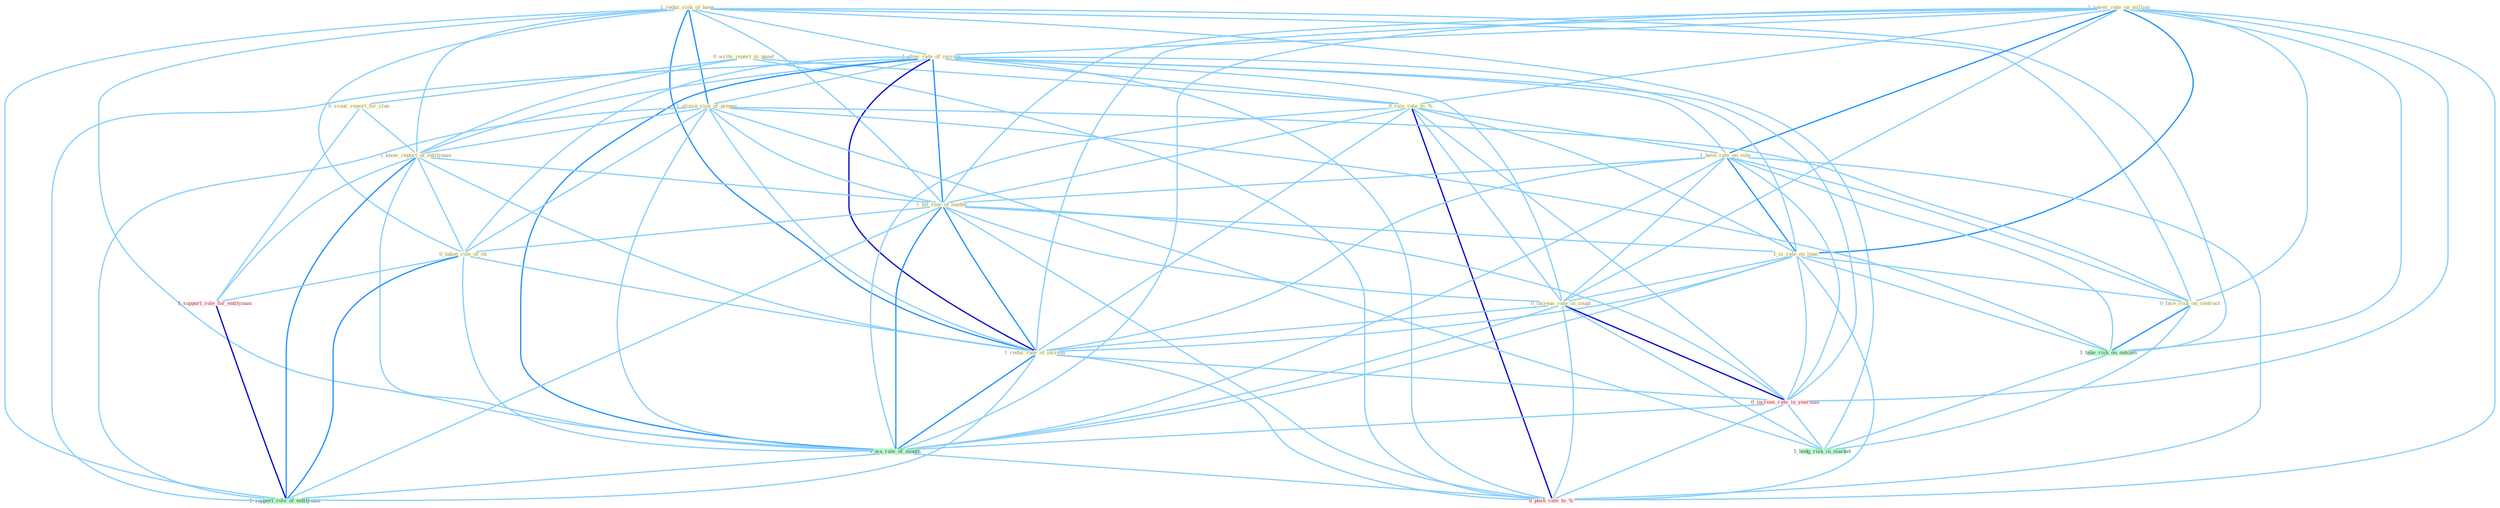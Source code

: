 Graph G{ 
    node
    [shape=polygon,style=filled,width=.5,height=.06,color="#BDFCC9",fixedsize=true,fontsize=4,
    fontcolor="#2f4f4f"];
    {node
    [color="#ffffe0", fontcolor="#8b7d6b"] "1_reduc_risk_of_have " "0_write_report_to_panel " "1_lower_rate_on_million " "1_slow_rate_of_increas " "0_rais_rate_to_% " "1_have_rate_on_vote " "0_scour_report_for_clue " "1_elimin_risk_of_prepay " "1_know_report_of_entitynam " "1_hit_rate_of_leader " "1_is_rate_on_loan " "0_increas_rate_in_coupl " "0_taken_role_of_on " "0_face_risk_on_contract " "1_reduc_rate_of_increas "}
{node [color="#fff0f5", fontcolor="#b22222"] "0_increas_rate_in_yearnum " "1_support_role_for_entitynam " "0_push_rate_to_% "}
edge [color="#B0E2FF"];

	"1_reduc_risk_of_have " -- "1_slow_rate_of_increas " [w="1", color="#87cefa" ];
	"1_reduc_risk_of_have " -- "1_elimin_risk_of_prepay " [w="2", color="#1e90ff" , len=0.8];
	"1_reduc_risk_of_have " -- "1_know_report_of_entitynam " [w="1", color="#87cefa" ];
	"1_reduc_risk_of_have " -- "1_hit_rate_of_leader " [w="1", color="#87cefa" ];
	"1_reduc_risk_of_have " -- "0_taken_role_of_on " [w="1", color="#87cefa" ];
	"1_reduc_risk_of_have " -- "0_face_risk_on_contract " [w="1", color="#87cefa" ];
	"1_reduc_risk_of_have " -- "1_reduc_rate_of_increas " [w="2", color="#1e90ff" , len=0.8];
	"1_reduc_risk_of_have " -- "1_wa_rate_of_month " [w="1", color="#87cefa" ];
	"1_reduc_risk_of_have " -- "1_take_risk_on_outcom " [w="1", color="#87cefa" ];
	"1_reduc_risk_of_have " -- "1_support_role_of_entitynam " [w="1", color="#87cefa" ];
	"1_reduc_risk_of_have " -- "1_hedg_risk_in_market " [w="1", color="#87cefa" ];
	"0_write_report_to_panel " -- "0_rais_rate_to_% " [w="1", color="#87cefa" ];
	"0_write_report_to_panel " -- "0_scour_report_for_clue " [w="1", color="#87cefa" ];
	"0_write_report_to_panel " -- "1_know_report_of_entitynam " [w="1", color="#87cefa" ];
	"0_write_report_to_panel " -- "0_push_rate_to_% " [w="1", color="#87cefa" ];
	"1_lower_rate_on_million " -- "1_slow_rate_of_increas " [w="1", color="#87cefa" ];
	"1_lower_rate_on_million " -- "0_rais_rate_to_% " [w="1", color="#87cefa" ];
	"1_lower_rate_on_million " -- "1_have_rate_on_vote " [w="2", color="#1e90ff" , len=0.8];
	"1_lower_rate_on_million " -- "1_hit_rate_of_leader " [w="1", color="#87cefa" ];
	"1_lower_rate_on_million " -- "1_is_rate_on_loan " [w="2", color="#1e90ff" , len=0.8];
	"1_lower_rate_on_million " -- "0_increas_rate_in_coupl " [w="1", color="#87cefa" ];
	"1_lower_rate_on_million " -- "0_face_risk_on_contract " [w="1", color="#87cefa" ];
	"1_lower_rate_on_million " -- "1_reduc_rate_of_increas " [w="1", color="#87cefa" ];
	"1_lower_rate_on_million " -- "0_increas_rate_in_yearnum " [w="1", color="#87cefa" ];
	"1_lower_rate_on_million " -- "1_wa_rate_of_month " [w="1", color="#87cefa" ];
	"1_lower_rate_on_million " -- "1_take_risk_on_outcom " [w="1", color="#87cefa" ];
	"1_lower_rate_on_million " -- "0_push_rate_to_% " [w="1", color="#87cefa" ];
	"1_slow_rate_of_increas " -- "0_rais_rate_to_% " [w="1", color="#87cefa" ];
	"1_slow_rate_of_increas " -- "1_have_rate_on_vote " [w="1", color="#87cefa" ];
	"1_slow_rate_of_increas " -- "1_elimin_risk_of_prepay " [w="1", color="#87cefa" ];
	"1_slow_rate_of_increas " -- "1_know_report_of_entitynam " [w="1", color="#87cefa" ];
	"1_slow_rate_of_increas " -- "1_hit_rate_of_leader " [w="2", color="#1e90ff" , len=0.8];
	"1_slow_rate_of_increas " -- "1_is_rate_on_loan " [w="1", color="#87cefa" ];
	"1_slow_rate_of_increas " -- "0_increas_rate_in_coupl " [w="1", color="#87cefa" ];
	"1_slow_rate_of_increas " -- "0_taken_role_of_on " [w="1", color="#87cefa" ];
	"1_slow_rate_of_increas " -- "1_reduc_rate_of_increas " [w="3", color="#0000cd" , len=0.6];
	"1_slow_rate_of_increas " -- "0_increas_rate_in_yearnum " [w="1", color="#87cefa" ];
	"1_slow_rate_of_increas " -- "1_wa_rate_of_month " [w="2", color="#1e90ff" , len=0.8];
	"1_slow_rate_of_increas " -- "0_push_rate_to_% " [w="1", color="#87cefa" ];
	"1_slow_rate_of_increas " -- "1_support_role_of_entitynam " [w="1", color="#87cefa" ];
	"0_rais_rate_to_% " -- "1_have_rate_on_vote " [w="1", color="#87cefa" ];
	"0_rais_rate_to_% " -- "1_hit_rate_of_leader " [w="1", color="#87cefa" ];
	"0_rais_rate_to_% " -- "1_is_rate_on_loan " [w="1", color="#87cefa" ];
	"0_rais_rate_to_% " -- "0_increas_rate_in_coupl " [w="1", color="#87cefa" ];
	"0_rais_rate_to_% " -- "1_reduc_rate_of_increas " [w="1", color="#87cefa" ];
	"0_rais_rate_to_% " -- "0_increas_rate_in_yearnum " [w="1", color="#87cefa" ];
	"0_rais_rate_to_% " -- "1_wa_rate_of_month " [w="1", color="#87cefa" ];
	"0_rais_rate_to_% " -- "0_push_rate_to_% " [w="3", color="#0000cd" , len=0.6];
	"1_have_rate_on_vote " -- "1_hit_rate_of_leader " [w="1", color="#87cefa" ];
	"1_have_rate_on_vote " -- "1_is_rate_on_loan " [w="2", color="#1e90ff" , len=0.8];
	"1_have_rate_on_vote " -- "0_increas_rate_in_coupl " [w="1", color="#87cefa" ];
	"1_have_rate_on_vote " -- "0_face_risk_on_contract " [w="1", color="#87cefa" ];
	"1_have_rate_on_vote " -- "1_reduc_rate_of_increas " [w="1", color="#87cefa" ];
	"1_have_rate_on_vote " -- "0_increas_rate_in_yearnum " [w="1", color="#87cefa" ];
	"1_have_rate_on_vote " -- "1_wa_rate_of_month " [w="1", color="#87cefa" ];
	"1_have_rate_on_vote " -- "1_take_risk_on_outcom " [w="1", color="#87cefa" ];
	"1_have_rate_on_vote " -- "0_push_rate_to_% " [w="1", color="#87cefa" ];
	"0_scour_report_for_clue " -- "1_know_report_of_entitynam " [w="1", color="#87cefa" ];
	"0_scour_report_for_clue " -- "1_support_role_for_entitynam " [w="1", color="#87cefa" ];
	"1_elimin_risk_of_prepay " -- "1_know_report_of_entitynam " [w="1", color="#87cefa" ];
	"1_elimin_risk_of_prepay " -- "1_hit_rate_of_leader " [w="1", color="#87cefa" ];
	"1_elimin_risk_of_prepay " -- "0_taken_role_of_on " [w="1", color="#87cefa" ];
	"1_elimin_risk_of_prepay " -- "0_face_risk_on_contract " [w="1", color="#87cefa" ];
	"1_elimin_risk_of_prepay " -- "1_reduc_rate_of_increas " [w="1", color="#87cefa" ];
	"1_elimin_risk_of_prepay " -- "1_wa_rate_of_month " [w="1", color="#87cefa" ];
	"1_elimin_risk_of_prepay " -- "1_take_risk_on_outcom " [w="1", color="#87cefa" ];
	"1_elimin_risk_of_prepay " -- "1_support_role_of_entitynam " [w="1", color="#87cefa" ];
	"1_elimin_risk_of_prepay " -- "1_hedg_risk_in_market " [w="1", color="#87cefa" ];
	"1_know_report_of_entitynam " -- "1_hit_rate_of_leader " [w="1", color="#87cefa" ];
	"1_know_report_of_entitynam " -- "0_taken_role_of_on " [w="1", color="#87cefa" ];
	"1_know_report_of_entitynam " -- "1_reduc_rate_of_increas " [w="1", color="#87cefa" ];
	"1_know_report_of_entitynam " -- "1_wa_rate_of_month " [w="1", color="#87cefa" ];
	"1_know_report_of_entitynam " -- "1_support_role_for_entitynam " [w="1", color="#87cefa" ];
	"1_know_report_of_entitynam " -- "1_support_role_of_entitynam " [w="2", color="#1e90ff" , len=0.8];
	"1_hit_rate_of_leader " -- "1_is_rate_on_loan " [w="1", color="#87cefa" ];
	"1_hit_rate_of_leader " -- "0_increas_rate_in_coupl " [w="1", color="#87cefa" ];
	"1_hit_rate_of_leader " -- "0_taken_role_of_on " [w="1", color="#87cefa" ];
	"1_hit_rate_of_leader " -- "1_reduc_rate_of_increas " [w="2", color="#1e90ff" , len=0.8];
	"1_hit_rate_of_leader " -- "0_increas_rate_in_yearnum " [w="1", color="#87cefa" ];
	"1_hit_rate_of_leader " -- "1_wa_rate_of_month " [w="2", color="#1e90ff" , len=0.8];
	"1_hit_rate_of_leader " -- "0_push_rate_to_% " [w="1", color="#87cefa" ];
	"1_hit_rate_of_leader " -- "1_support_role_of_entitynam " [w="1", color="#87cefa" ];
	"1_is_rate_on_loan " -- "0_increas_rate_in_coupl " [w="1", color="#87cefa" ];
	"1_is_rate_on_loan " -- "0_face_risk_on_contract " [w="1", color="#87cefa" ];
	"1_is_rate_on_loan " -- "1_reduc_rate_of_increas " [w="1", color="#87cefa" ];
	"1_is_rate_on_loan " -- "0_increas_rate_in_yearnum " [w="1", color="#87cefa" ];
	"1_is_rate_on_loan " -- "1_wa_rate_of_month " [w="1", color="#87cefa" ];
	"1_is_rate_on_loan " -- "1_take_risk_on_outcom " [w="1", color="#87cefa" ];
	"1_is_rate_on_loan " -- "0_push_rate_to_% " [w="1", color="#87cefa" ];
	"0_increas_rate_in_coupl " -- "1_reduc_rate_of_increas " [w="1", color="#87cefa" ];
	"0_increas_rate_in_coupl " -- "0_increas_rate_in_yearnum " [w="3", color="#0000cd" , len=0.6];
	"0_increas_rate_in_coupl " -- "1_wa_rate_of_month " [w="1", color="#87cefa" ];
	"0_increas_rate_in_coupl " -- "0_push_rate_to_% " [w="1", color="#87cefa" ];
	"0_increas_rate_in_coupl " -- "1_hedg_risk_in_market " [w="1", color="#87cefa" ];
	"0_taken_role_of_on " -- "1_reduc_rate_of_increas " [w="1", color="#87cefa" ];
	"0_taken_role_of_on " -- "1_wa_rate_of_month " [w="1", color="#87cefa" ];
	"0_taken_role_of_on " -- "1_support_role_for_entitynam " [w="1", color="#87cefa" ];
	"0_taken_role_of_on " -- "1_support_role_of_entitynam " [w="2", color="#1e90ff" , len=0.8];
	"0_face_risk_on_contract " -- "1_take_risk_on_outcom " [w="2", color="#1e90ff" , len=0.8];
	"0_face_risk_on_contract " -- "1_hedg_risk_in_market " [w="1", color="#87cefa" ];
	"1_reduc_rate_of_increas " -- "0_increas_rate_in_yearnum " [w="1", color="#87cefa" ];
	"1_reduc_rate_of_increas " -- "1_wa_rate_of_month " [w="2", color="#1e90ff" , len=0.8];
	"1_reduc_rate_of_increas " -- "0_push_rate_to_% " [w="1", color="#87cefa" ];
	"1_reduc_rate_of_increas " -- "1_support_role_of_entitynam " [w="1", color="#87cefa" ];
	"0_increas_rate_in_yearnum " -- "1_wa_rate_of_month " [w="1", color="#87cefa" ];
	"0_increas_rate_in_yearnum " -- "0_push_rate_to_% " [w="1", color="#87cefa" ];
	"0_increas_rate_in_yearnum " -- "1_hedg_risk_in_market " [w="1", color="#87cefa" ];
	"1_wa_rate_of_month " -- "0_push_rate_to_% " [w="1", color="#87cefa" ];
	"1_wa_rate_of_month " -- "1_support_role_of_entitynam " [w="1", color="#87cefa" ];
	"1_support_role_for_entitynam " -- "1_support_role_of_entitynam " [w="3", color="#0000cd" , len=0.6];
	"1_take_risk_on_outcom " -- "1_hedg_risk_in_market " [w="1", color="#87cefa" ];
}